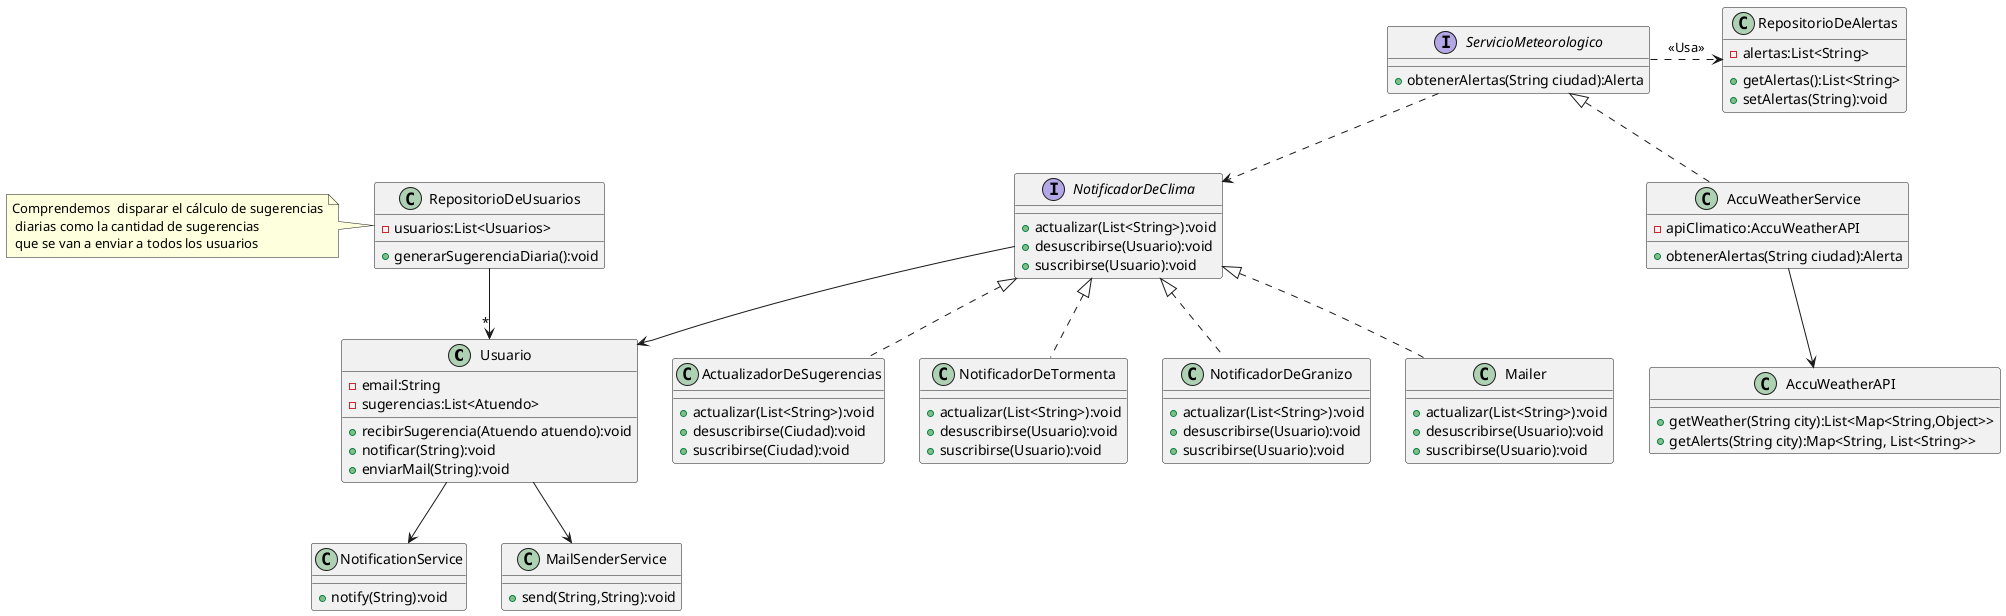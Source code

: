 @startuml
class Usuario {
-email:String
-sugerencias:List<Atuendo>
+recibirSugerencia(Atuendo atuendo):void
+notificar(String):void
+enviarMail(String):void
}

Usuario --> NotificationService 
Usuario --> MailSenderService 

class RepositorioDeUsuarios {
-usuarios:List<Usuarios>
+generarSugerenciaDiaria():void
}

RepositorioDeUsuarios --> "*" Usuario

note "Comprendemos  disparar el cálculo de sugerencias\n diarias como la cantidad de sugerencias\n que se van a enviar a todos los usuarios" as notaDeRepo
RepositorioDeUsuarios .left. notaDeRepo

class RepositorioDeAlertas {
-alertas:List<String>
+getAlertas():List<String>
+setAlertas(String):void
}

interface ServicioMeteorologico {
+obtenerAlertas(String ciudad):Alerta
}

ServicioMeteorologico .right.> RepositorioDeAlertas:"<<Usa>>"
ServicioMeteorologico ..> NotificadorDeClima

class AccuWeatherService implements ServicioMeteorologico {
-apiClimatico:AccuWeatherAPI
+obtenerAlertas(String ciudad):Alerta
}

AccuWeatherService --> AccuWeatherAPI

class AccuWeatherAPI {
+getWeather(String city):List<Map<String,Object>>
+getAlerts(String city):Map<String, List<String>> 
}

interface NotificadorDeClima {
+actualizar(List<String>):void
+desuscribirse(Usuario):void
+suscribirse(Usuario):void
}

class ActualizadorDeSugerencias implements NotificadorDeClima {
+actualizar(List<String>):void
+desuscribirse(Ciudad):void
+suscribirse(Ciudad):void
}

class NotificadorDeTormenta implements NotificadorDeClima {
+actualizar(List<String>):void
+desuscribirse(Usuario):void
+suscribirse(Usuario):void
}

class NotificadorDeGranizo implements NotificadorDeClima {
+actualizar(List<String>):void
+desuscribirse(Usuario):void
+suscribirse(Usuario):void
}

class Mailer implements NotificadorDeClima {
+actualizar(List<String>):void
+desuscribirse(Usuario):void
+suscribirse(Usuario):void
}

NotificadorDeClima --> Usuario

class NotificationService {
+notify(String):void
}

class MailSenderService {
+send(String,String):void
}

@enduml
